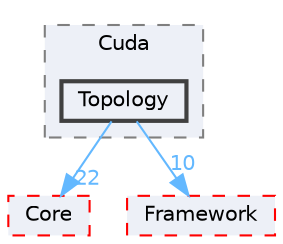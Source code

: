 digraph "E:/Peridyno/peridyno/src/Topology/Cuda/Topology"
{
 // LATEX_PDF_SIZE
  bgcolor="transparent";
  edge [fontname=Helvetica,fontsize=10,labelfontname=Helvetica,labelfontsize=10];
  node [fontname=Helvetica,fontsize=10,shape=box,height=0.2,width=0.4];
  compound=true
  subgraph clusterdir_6f4d3ced59ce45929d63492ccc6fea56 {
    graph [ bgcolor="#edf0f7", pencolor="grey50", label="Cuda", fontname=Helvetica,fontsize=10 style="filled,dashed", URL="dir_6f4d3ced59ce45929d63492ccc6fea56.html",tooltip=""]
  dir_b2fe682c7ea12f9878a74535ef53c326 [label="Topology", fillcolor="#edf0f7", color="grey25", style="filled,bold", URL="dir_b2fe682c7ea12f9878a74535ef53c326.html",tooltip=""];
  }
  dir_3e9476288c0c22cbcea08ca5b8b8c190 [label="Core", fillcolor="#edf0f7", color="red", style="filled,dashed", URL="dir_3e9476288c0c22cbcea08ca5b8b8c190.html",tooltip=""];
  dir_c2c045169feb12a9231cac4869e44751 [label="Framework", fillcolor="#edf0f7", color="red", style="filled,dashed", URL="dir_c2c045169feb12a9231cac4869e44751.html",tooltip=""];
  dir_b2fe682c7ea12f9878a74535ef53c326->dir_3e9476288c0c22cbcea08ca5b8b8c190 [headlabel="22", labeldistance=1.5 headhref="dir_000075_000012.html" href="dir_000075_000012.html" color="steelblue1" fontcolor="steelblue1"];
  dir_b2fe682c7ea12f9878a74535ef53c326->dir_c2c045169feb12a9231cac4869e44751 [headlabel="10", labeldistance=1.5 headhref="dir_000075_000022.html" href="dir_000075_000022.html" color="steelblue1" fontcolor="steelblue1"];
}
